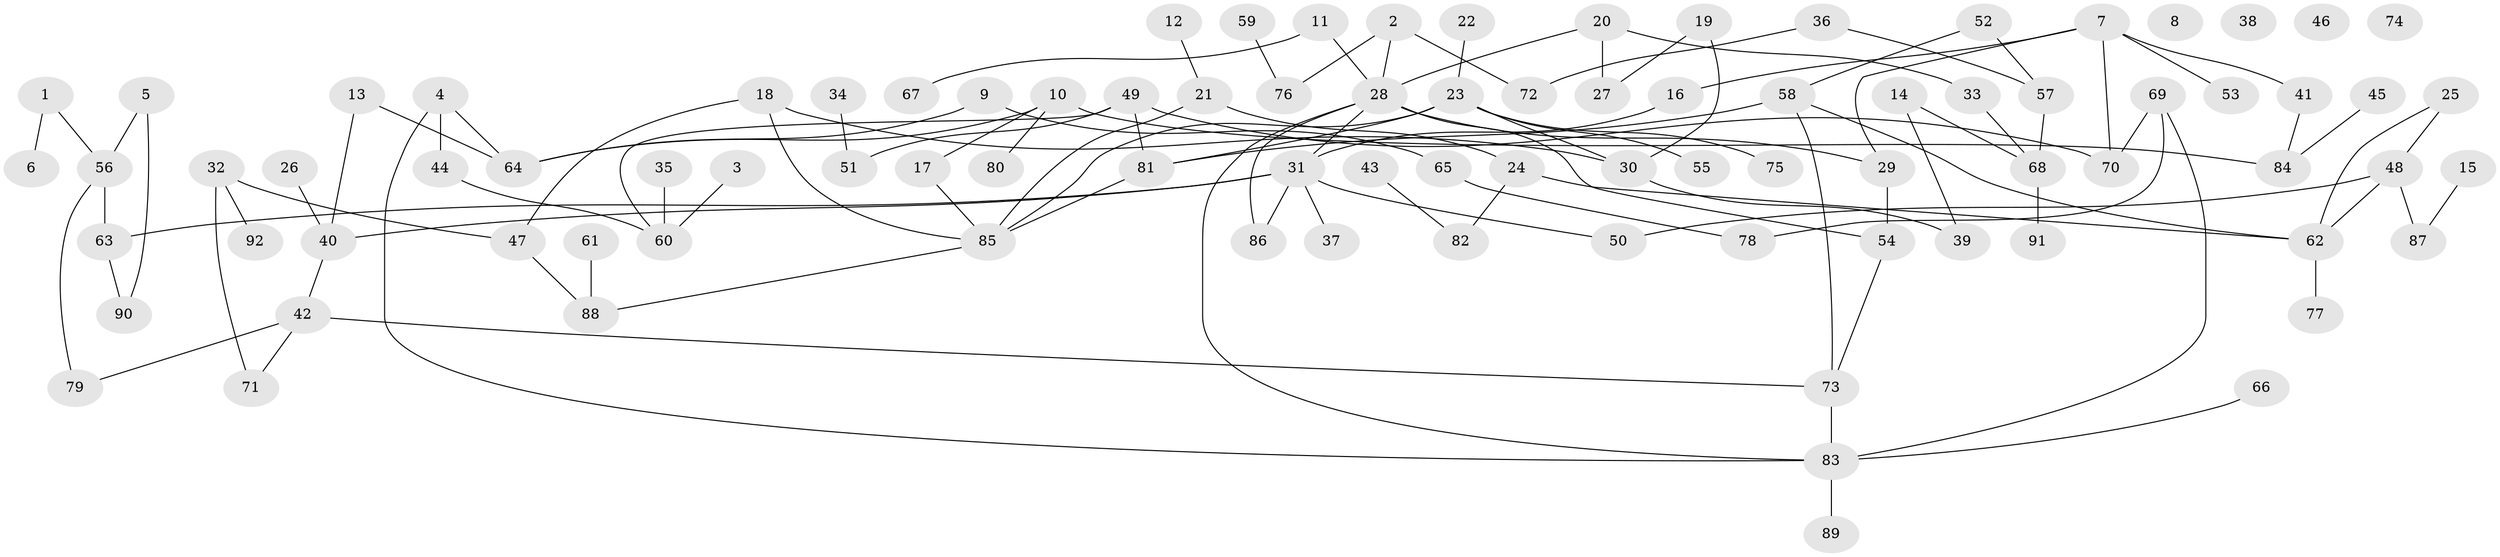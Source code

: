 // Generated by graph-tools (version 1.1) at 2025/12/03/09/25 04:12:53]
// undirected, 92 vertices, 112 edges
graph export_dot {
graph [start="1"]
  node [color=gray90,style=filled];
  1;
  2;
  3;
  4;
  5;
  6;
  7;
  8;
  9;
  10;
  11;
  12;
  13;
  14;
  15;
  16;
  17;
  18;
  19;
  20;
  21;
  22;
  23;
  24;
  25;
  26;
  27;
  28;
  29;
  30;
  31;
  32;
  33;
  34;
  35;
  36;
  37;
  38;
  39;
  40;
  41;
  42;
  43;
  44;
  45;
  46;
  47;
  48;
  49;
  50;
  51;
  52;
  53;
  54;
  55;
  56;
  57;
  58;
  59;
  60;
  61;
  62;
  63;
  64;
  65;
  66;
  67;
  68;
  69;
  70;
  71;
  72;
  73;
  74;
  75;
  76;
  77;
  78;
  79;
  80;
  81;
  82;
  83;
  84;
  85;
  86;
  87;
  88;
  89;
  90;
  91;
  92;
  1 -- 6;
  1 -- 56;
  2 -- 28;
  2 -- 72;
  2 -- 76;
  3 -- 60;
  4 -- 44;
  4 -- 64;
  4 -- 83;
  5 -- 56;
  5 -- 90;
  7 -- 16;
  7 -- 29;
  7 -- 41;
  7 -- 53;
  7 -- 70;
  9 -- 64;
  9 -- 65;
  10 -- 17;
  10 -- 64;
  10 -- 80;
  10 -- 84;
  11 -- 28;
  11 -- 67;
  12 -- 21;
  13 -- 40;
  13 -- 64;
  14 -- 39;
  14 -- 68;
  15 -- 87;
  16 -- 31;
  17 -- 85;
  18 -- 30;
  18 -- 47;
  18 -- 85;
  19 -- 27;
  19 -- 30;
  20 -- 27;
  20 -- 28;
  20 -- 33;
  21 -- 24;
  21 -- 85;
  22 -- 23;
  23 -- 30;
  23 -- 55;
  23 -- 75;
  23 -- 81;
  23 -- 85;
  24 -- 62;
  24 -- 82;
  25 -- 48;
  25 -- 62;
  26 -- 40;
  28 -- 29;
  28 -- 31;
  28 -- 54;
  28 -- 83;
  28 -- 86;
  29 -- 54;
  30 -- 39;
  31 -- 37;
  31 -- 40;
  31 -- 50;
  31 -- 63;
  31 -- 86;
  32 -- 47;
  32 -- 71;
  32 -- 92;
  33 -- 68;
  34 -- 51;
  35 -- 60;
  36 -- 57;
  36 -- 72;
  40 -- 42;
  41 -- 84;
  42 -- 71;
  42 -- 73;
  42 -- 79;
  43 -- 82;
  44 -- 60;
  45 -- 84;
  47 -- 88;
  48 -- 50;
  48 -- 62;
  48 -- 87;
  49 -- 51;
  49 -- 60;
  49 -- 70;
  49 -- 81;
  52 -- 57;
  52 -- 58;
  54 -- 73;
  56 -- 63;
  56 -- 79;
  57 -- 68;
  58 -- 62;
  58 -- 73;
  58 -- 81;
  59 -- 76;
  61 -- 88;
  62 -- 77;
  63 -- 90;
  65 -- 78;
  66 -- 83;
  68 -- 91;
  69 -- 70;
  69 -- 78;
  69 -- 83;
  73 -- 83;
  81 -- 85;
  83 -- 89;
  85 -- 88;
}

